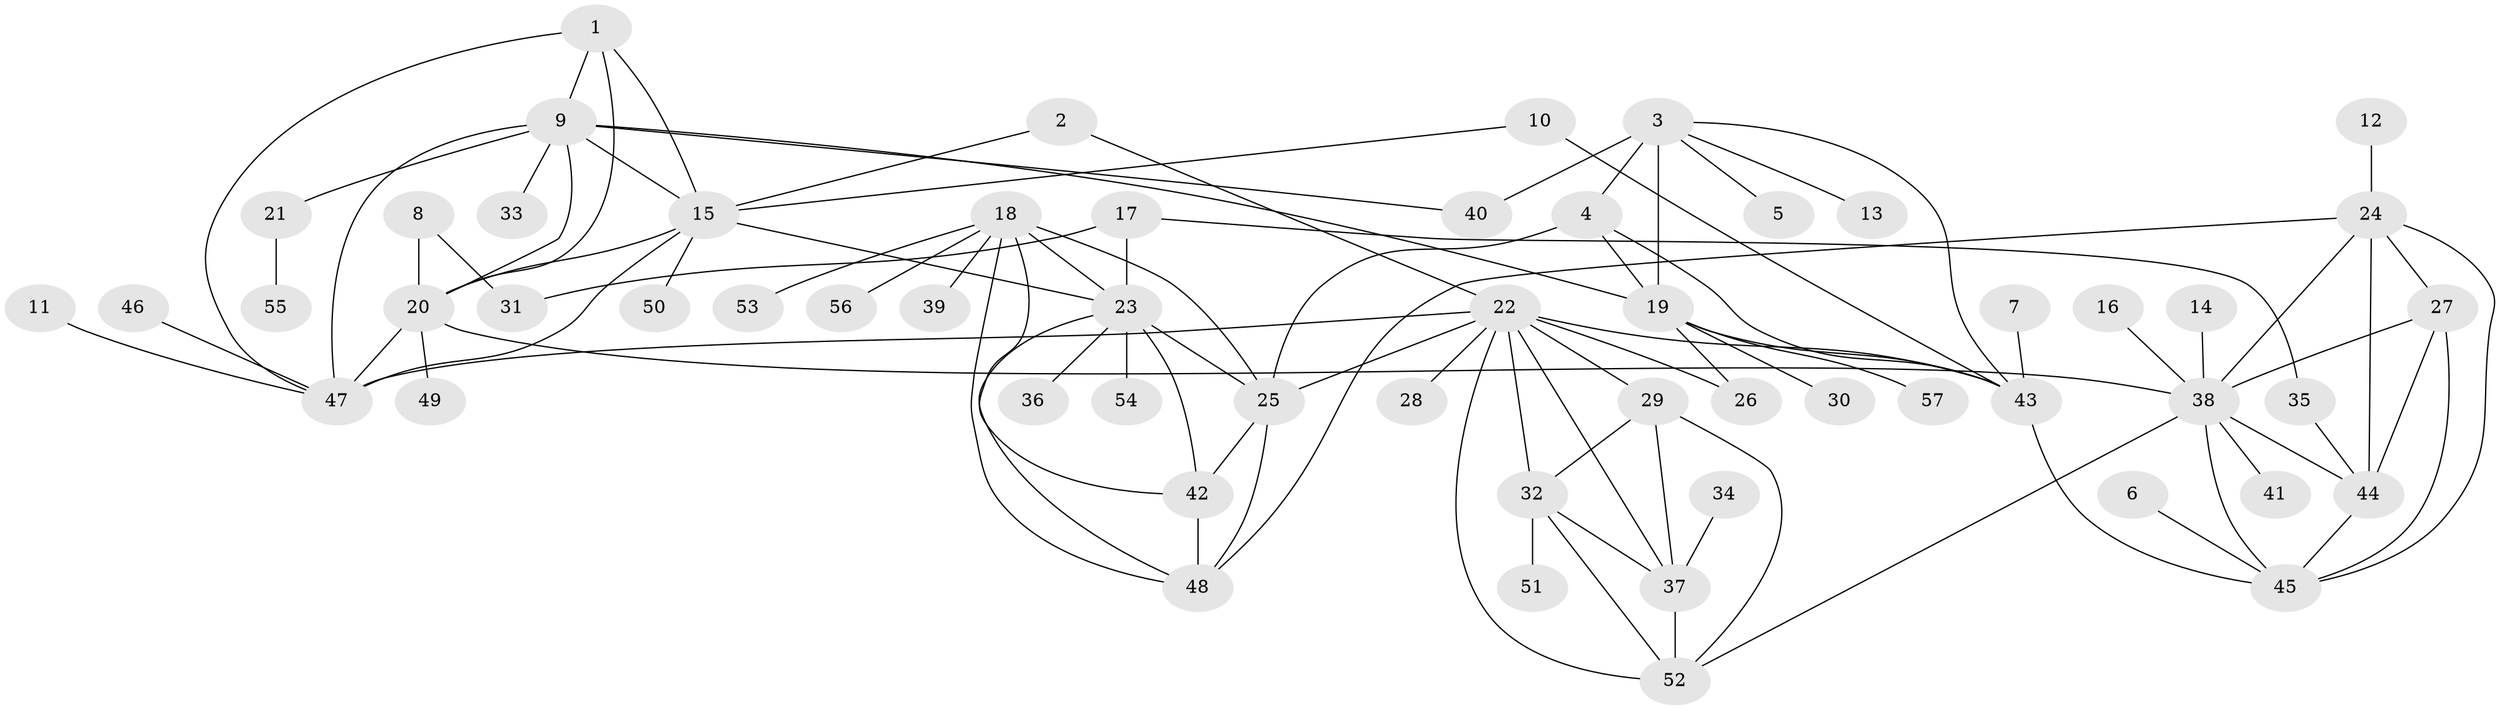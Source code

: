 // original degree distribution, {7: 0.05263157894736842, 9: 0.02631578947368421, 10: 0.043859649122807015, 5: 0.02631578947368421, 11: 0.017543859649122806, 6: 0.02631578947368421, 4: 0.008771929824561403, 8: 0.017543859649122806, 1: 0.5964912280701754, 2: 0.13157894736842105, 3: 0.05263157894736842}
// Generated by graph-tools (version 1.1) at 2025/37/03/04/25 23:37:31]
// undirected, 57 vertices, 95 edges
graph export_dot {
  node [color=gray90,style=filled];
  1;
  2;
  3;
  4;
  5;
  6;
  7;
  8;
  9;
  10;
  11;
  12;
  13;
  14;
  15;
  16;
  17;
  18;
  19;
  20;
  21;
  22;
  23;
  24;
  25;
  26;
  27;
  28;
  29;
  30;
  31;
  32;
  33;
  34;
  35;
  36;
  37;
  38;
  39;
  40;
  41;
  42;
  43;
  44;
  45;
  46;
  47;
  48;
  49;
  50;
  51;
  52;
  53;
  54;
  55;
  56;
  57;
  1 -- 9 [weight=1.0];
  1 -- 15 [weight=1.0];
  1 -- 20 [weight=1.0];
  1 -- 47 [weight=1.0];
  2 -- 15 [weight=1.0];
  2 -- 22 [weight=1.0];
  3 -- 4 [weight=2.0];
  3 -- 5 [weight=1.0];
  3 -- 13 [weight=1.0];
  3 -- 19 [weight=2.0];
  3 -- 40 [weight=1.0];
  3 -- 43 [weight=2.0];
  4 -- 19 [weight=1.0];
  4 -- 25 [weight=1.0];
  4 -- 43 [weight=1.0];
  6 -- 45 [weight=1.0];
  7 -- 43 [weight=1.0];
  8 -- 20 [weight=1.0];
  8 -- 31 [weight=1.0];
  9 -- 15 [weight=1.0];
  9 -- 19 [weight=1.0];
  9 -- 20 [weight=1.0];
  9 -- 21 [weight=1.0];
  9 -- 33 [weight=1.0];
  9 -- 40 [weight=1.0];
  9 -- 47 [weight=1.0];
  10 -- 15 [weight=1.0];
  10 -- 43 [weight=1.0];
  11 -- 47 [weight=1.0];
  12 -- 24 [weight=1.0];
  14 -- 38 [weight=1.0];
  15 -- 20 [weight=1.0];
  15 -- 23 [weight=1.0];
  15 -- 47 [weight=1.0];
  15 -- 50 [weight=1.0];
  16 -- 38 [weight=1.0];
  17 -- 23 [weight=1.0];
  17 -- 31 [weight=1.0];
  17 -- 35 [weight=1.0];
  18 -- 23 [weight=1.0];
  18 -- 25 [weight=1.0];
  18 -- 39 [weight=1.0];
  18 -- 42 [weight=1.0];
  18 -- 48 [weight=1.0];
  18 -- 53 [weight=1.0];
  18 -- 56 [weight=1.0];
  19 -- 26 [weight=1.0];
  19 -- 30 [weight=1.0];
  19 -- 43 [weight=1.0];
  19 -- 57 [weight=1.0];
  20 -- 38 [weight=1.0];
  20 -- 47 [weight=1.0];
  20 -- 49 [weight=1.0];
  21 -- 55 [weight=1.0];
  22 -- 25 [weight=1.0];
  22 -- 26 [weight=1.0];
  22 -- 28 [weight=1.0];
  22 -- 29 [weight=1.0];
  22 -- 32 [weight=1.0];
  22 -- 37 [weight=1.0];
  22 -- 43 [weight=1.0];
  22 -- 47 [weight=1.0];
  22 -- 52 [weight=1.0];
  23 -- 25 [weight=1.0];
  23 -- 36 [weight=1.0];
  23 -- 42 [weight=1.0];
  23 -- 48 [weight=1.0];
  23 -- 54 [weight=1.0];
  24 -- 27 [weight=1.0];
  24 -- 38 [weight=1.0];
  24 -- 44 [weight=1.0];
  24 -- 45 [weight=1.0];
  24 -- 48 [weight=1.0];
  25 -- 42 [weight=1.0];
  25 -- 48 [weight=1.0];
  27 -- 38 [weight=1.0];
  27 -- 44 [weight=1.0];
  27 -- 45 [weight=1.0];
  29 -- 32 [weight=1.0];
  29 -- 37 [weight=1.0];
  29 -- 52 [weight=1.0];
  32 -- 37 [weight=1.0];
  32 -- 51 [weight=1.0];
  32 -- 52 [weight=1.0];
  34 -- 37 [weight=1.0];
  35 -- 44 [weight=1.0];
  37 -- 52 [weight=1.0];
  38 -- 41 [weight=1.0];
  38 -- 44 [weight=1.0];
  38 -- 45 [weight=1.0];
  38 -- 52 [weight=1.0];
  42 -- 48 [weight=1.0];
  43 -- 45 [weight=1.0];
  44 -- 45 [weight=1.0];
  46 -- 47 [weight=1.0];
}
